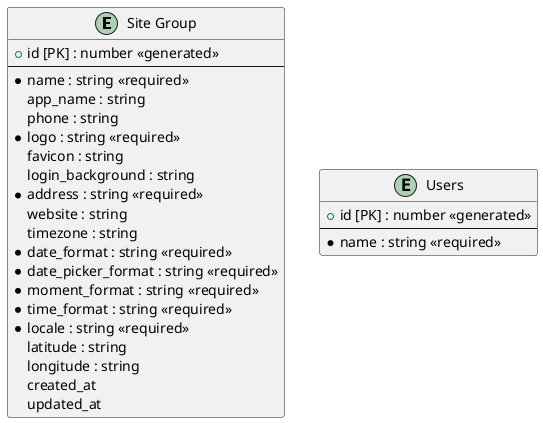 @startuml
entity "Site Group" as site_group {
    + id [PK] : number <<generated>>
    --
    *name : string <<required>>
    app_name : string
    phone : string
    *logo : string <<required>>
    favicon : string
    login_background : string
    *address : string <<required>>
    website : string
    timezone : string
    *date_format : string <<required>>
    *date_picker_format : string <<required>>
    *moment_format : string <<required>>
    *time_format : string <<required>>
    *locale : string <<required>>
    latitude : string
    longitude : string
    created_at
    updated_at
}

entity "Users" as users {
    + id [PK] : number <<generated>>
    --
    *name : string <<required>>
}
@enduml
